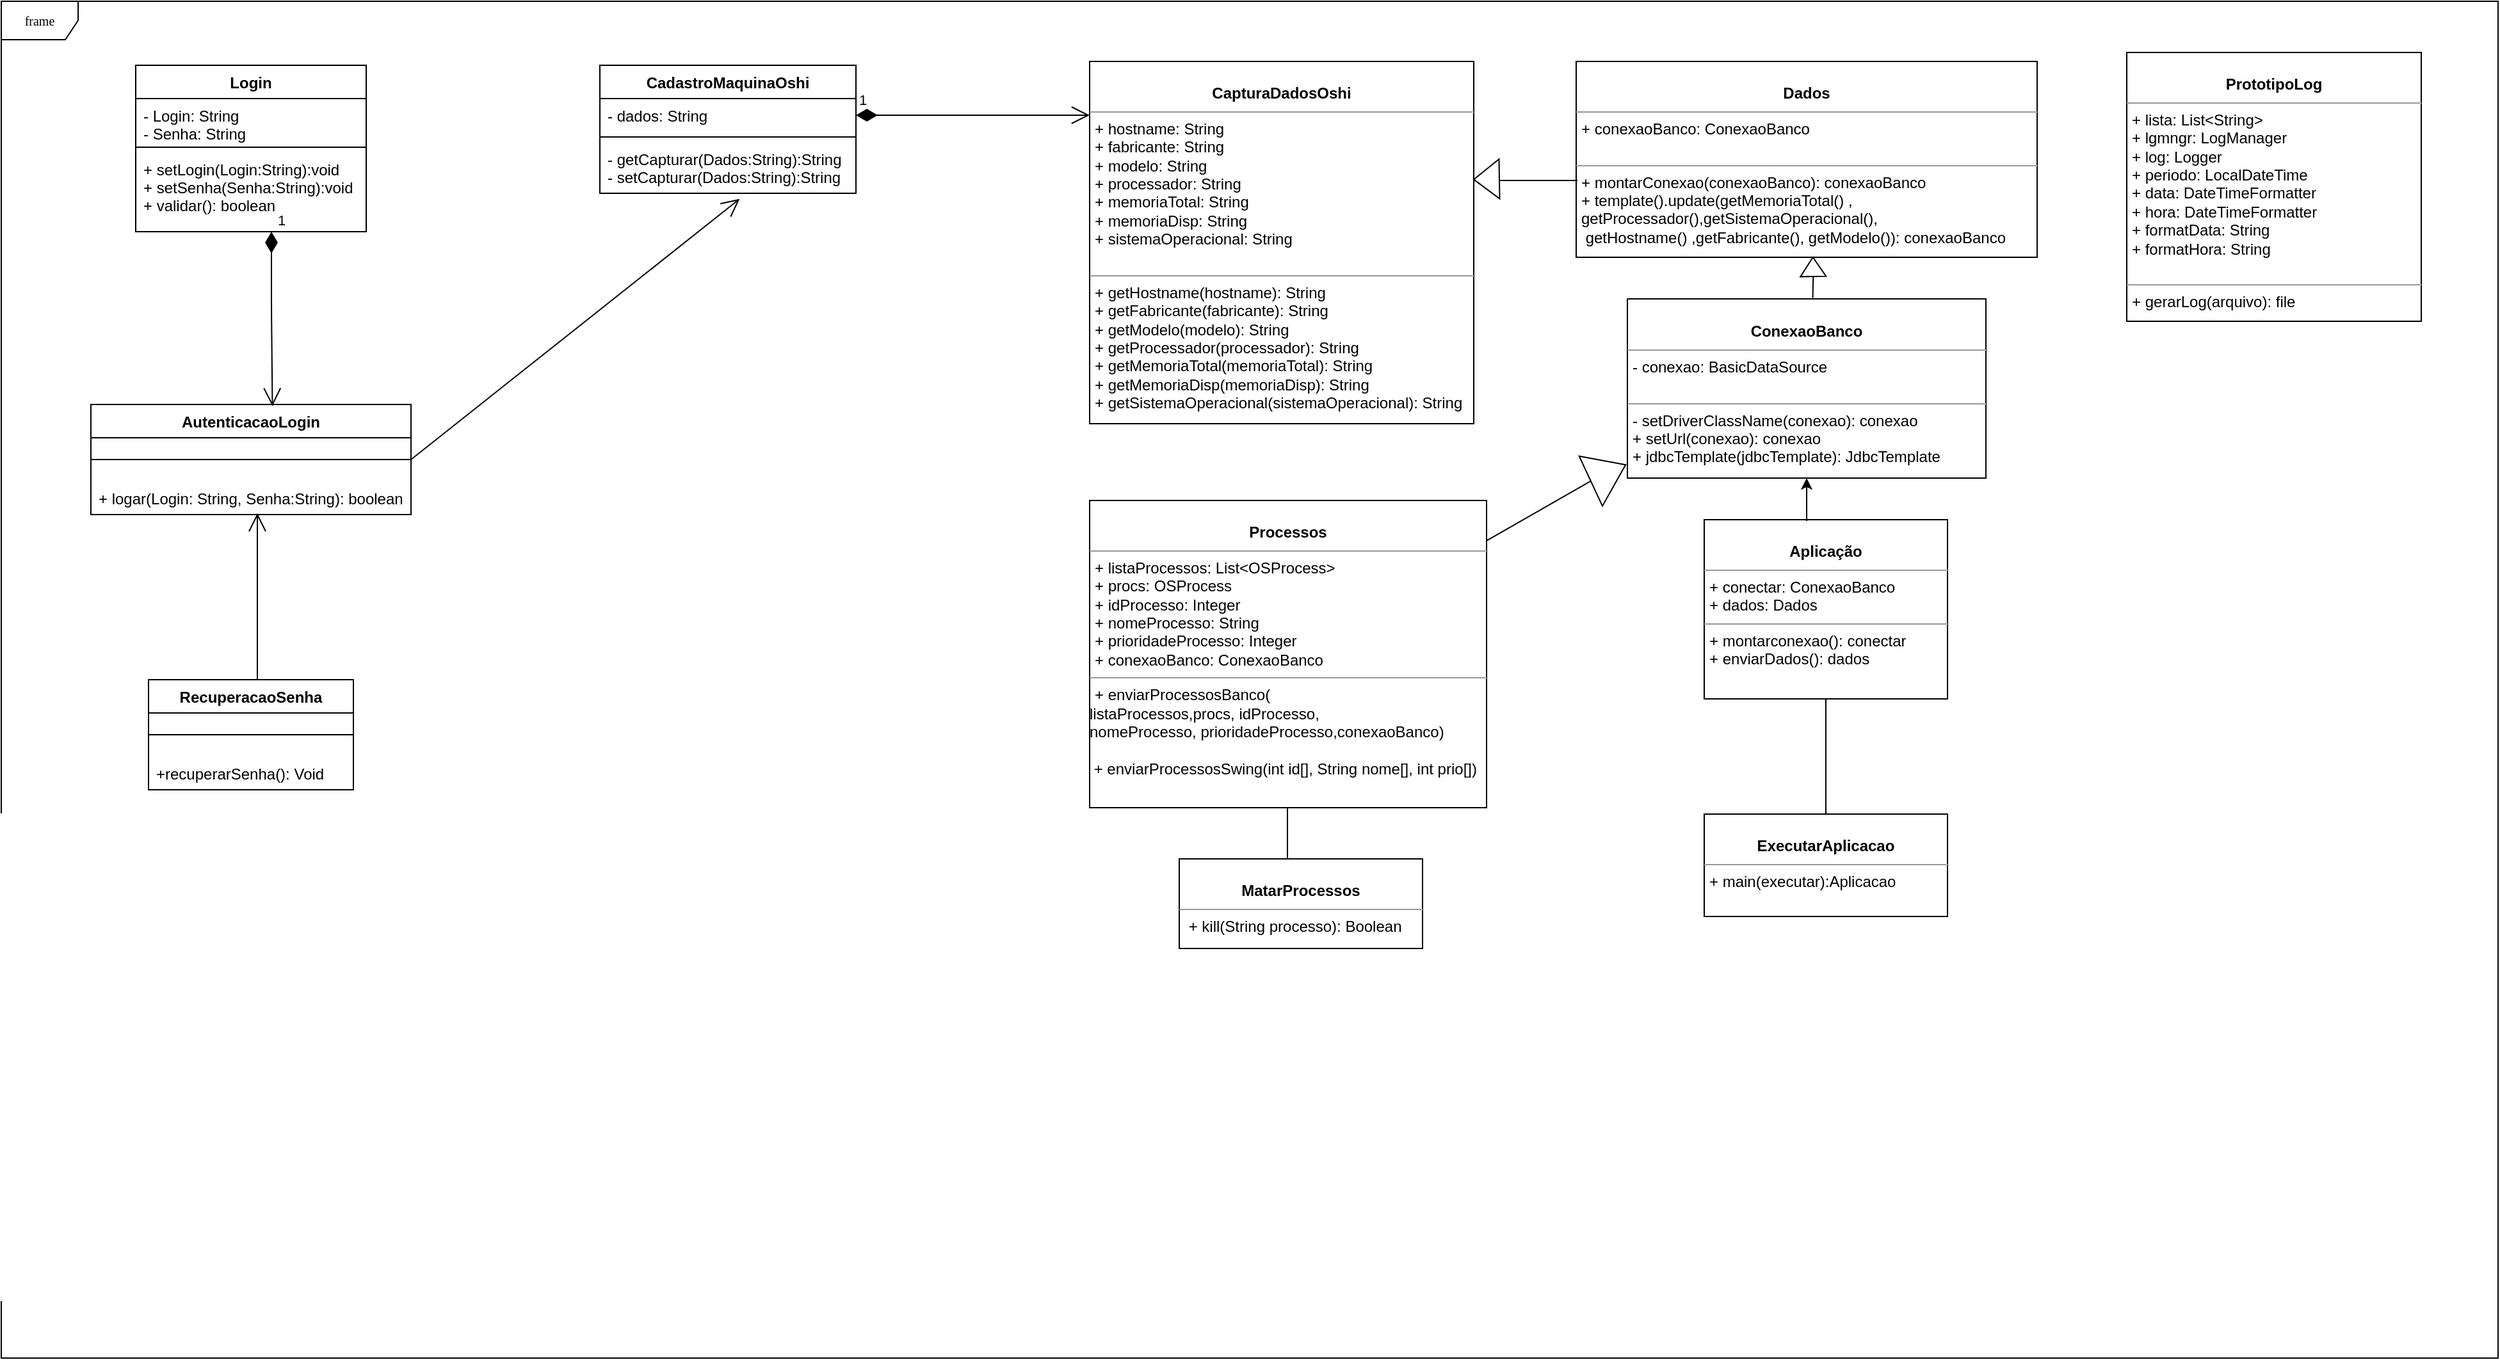 <mxfile version="12.2.6" type="device" pages="1"><diagram name="Page-1" id="c4acf3e9-155e-7222-9cf6-157b1a14988f"><mxGraphModel dx="2306" dy="741" grid="1" gridSize="10" guides="1" tooltips="1" connect="1" arrows="1" fold="1" page="1" pageScale="1" pageWidth="850" pageHeight="1100" background="#ffffff" math="0" shadow="0"><root><mxCell id="0"/><mxCell id="1" parent="0"/><mxCell id="17acba5748e5396b-1" value="frame" style="shape=umlFrame;whiteSpace=wrap;html=1;rounded=0;shadow=0;comic=0;labelBackgroundColor=none;strokeWidth=1;fontFamily=Verdana;fontSize=10;align=center;" parent="1" vertex="1"><mxGeometry x="-790" y="40" width="1950" height="1060" as="geometry"/></mxCell><mxCell id="5d2195bd80daf111-9" value="&lt;p style=&quot;margin: 0px ; margin-top: 4px ; text-align: center&quot;&gt;&lt;br&gt;&lt;b&gt;MatarProcessos&lt;/b&gt;&lt;/p&gt;&lt;hr size=&quot;1&quot;&gt;&lt;p style=&quot;margin: 0px ; margin-left: 4px&quot;&gt;&lt;/p&gt;&lt;p style=&quot;margin: 0px ; margin-left: 4px&quot;&gt;&amp;nbsp;+ kill(String processo): Boolean&lt;br&gt;&lt;br&gt;&lt;/p&gt;" style="verticalAlign=top;align=left;overflow=fill;fontSize=12;fontFamily=Helvetica;html=1;rounded=0;shadow=0;comic=0;labelBackgroundColor=none;strokeWidth=1" parent="1" vertex="1"><mxGeometry x="130" y="710" width="190" height="70" as="geometry"/></mxCell><mxCell id="5d2195bd80daf111-10" value="&lt;p style=&quot;margin: 0px ; margin-top: 4px ; text-align: center&quot;&gt;&lt;br&gt;&lt;b&gt;Dados&lt;/b&gt;&lt;/p&gt;&lt;hr size=&quot;1&quot;&gt;&lt;p style=&quot;margin: 0px ; margin-left: 4px&quot;&gt;+ conexaoBanco: ConexaoBanco&lt;br&gt;&lt;br&gt;&lt;/p&gt;&lt;hr size=&quot;1&quot;&gt;&lt;p style=&quot;margin: 0px ; margin-left: 4px&quot;&gt;+ montarConexao(conexaoBanco): conexaoBanco&lt;br&gt;+ template().update(&lt;span&gt;getMemoriaTotal() ,&lt;/span&gt;&lt;/p&gt;&lt;p style=&quot;margin: 0px ; margin-left: 4px&quot;&gt;&lt;span&gt;getProcessador(),getSistemaOperacional(),&amp;nbsp;&lt;/span&gt;&lt;/p&gt;&lt;p style=&quot;margin: 0px ; margin-left: 4px&quot;&gt;&lt;span&gt;&amp;nbsp;getHostname() ,getFabricante(), getModelo()&lt;/span&gt;): conexaoBanco&amp;nbsp;&lt;/p&gt;" style="verticalAlign=top;align=left;overflow=fill;fontSize=12;fontFamily=Helvetica;html=1;rounded=0;shadow=0;comic=0;labelBackgroundColor=none;strokeWidth=1" parent="1" vertex="1"><mxGeometry x="440" y="87" width="360" height="153" as="geometry"/></mxCell><mxCell id="5d2195bd80daf111-11" value="&lt;p style=&quot;margin: 0px ; margin-top: 4px ; text-align: center&quot;&gt;&lt;br&gt;&lt;b&gt;Processos&lt;/b&gt;&lt;/p&gt;&lt;hr size=&quot;1&quot;&gt;&lt;p style=&quot;margin: 0px ; margin-left: 4px&quot;&gt;+ listaProcessos: List&amp;lt;OSProcess&amp;gt;&lt;br&gt;+ procs: OSProcess&lt;/p&gt;&lt;p style=&quot;margin: 0px ; margin-left: 4px&quot;&gt;+ idProcesso: Integer&lt;/p&gt;&lt;p style=&quot;margin: 0px ; margin-left: 4px&quot;&gt;+ nomeProcesso: String&lt;/p&gt;&lt;p style=&quot;margin: 0px ; margin-left: 4px&quot;&gt;+ prioridadeProcesso: Integer&lt;/p&gt;&lt;p style=&quot;margin: 0px ; margin-left: 4px&quot;&gt;+ conexaoBanco: ConexaoBanco&lt;/p&gt;&lt;hr size=&quot;1&quot;&gt;&lt;p style=&quot;margin: 0px ; margin-left: 4px&quot;&gt;+ enviarProcessosBanco(&lt;/p&gt;listaProcessos,procs, idProcesso,&lt;br&gt;nomeProcesso, prioridadeProcesso,conexaoBanco)&lt;br&gt;&lt;span&gt;&lt;br&gt;&amp;nbsp;&lt;/span&gt;&lt;span&gt;+ enviarProcessosSwing(&lt;/span&gt;int id[], String nome[], int prio[])" style="verticalAlign=top;align=left;overflow=fill;fontSize=12;fontFamily=Helvetica;html=1;rounded=0;shadow=0;comic=0;labelBackgroundColor=none;strokeWidth=1" parent="1" vertex="1"><mxGeometry x="60" y="430" width="310" height="240" as="geometry"/></mxCell><mxCell id="5d2195bd80daf111-12" value="&lt;p style=&quot;margin: 0px ; margin-top: 4px ; text-align: center&quot;&gt;&lt;br&gt;&lt;b&gt;ExecutarAplicacao&lt;/b&gt;&lt;/p&gt;&lt;hr size=&quot;1&quot;&gt;&lt;p style=&quot;margin: 0px ; margin-left: 4px&quot;&gt;&lt;span&gt;+ main(executar):Aplicacao&lt;/span&gt;&lt;br&gt;&lt;/p&gt;&lt;p style=&quot;margin: 0px ; margin-left: 4px&quot;&gt;&lt;br&gt;&lt;/p&gt;" style="verticalAlign=top;align=left;overflow=fill;fontSize=12;fontFamily=Helvetica;html=1;rounded=0;shadow=0;comic=0;labelBackgroundColor=none;strokeWidth=1" parent="1" vertex="1"><mxGeometry x="540" y="675" width="190" height="80" as="geometry"/></mxCell><mxCell id="5d2195bd80daf111-15" value="&lt;p style=&quot;margin: 0px ; margin-top: 4px ; text-align: center&quot;&gt;&lt;br&gt;&lt;b&gt;Aplicação&lt;/b&gt;&lt;/p&gt;&lt;hr size=&quot;1&quot;&gt;&lt;p style=&quot;margin: 0px ; margin-left: 4px&quot;&gt;+ conectar: ConexaoBanco&lt;/p&gt;&lt;p style=&quot;margin: 0px ; margin-left: 4px&quot;&gt;+ dados: Dados&lt;/p&gt;&lt;hr size=&quot;1&quot;&gt;&lt;p style=&quot;margin: 0px ; margin-left: 4px&quot;&gt;+ montarconexao(): conectar&lt;br&gt;+ enviarDados(): dados&lt;/p&gt;" style="verticalAlign=top;align=left;overflow=fill;fontSize=12;fontFamily=Helvetica;html=1;rounded=0;shadow=0;comic=0;labelBackgroundColor=none;strokeWidth=1" parent="1" vertex="1"><mxGeometry x="540" y="445" width="190" height="140" as="geometry"/></mxCell><mxCell id="5d2195bd80daf111-18" value="&lt;p style=&quot;margin: 0px ; margin-top: 4px ; text-align: center&quot;&gt;&lt;br&gt;&lt;b&gt;CapturaDadosOshi&lt;/b&gt;&lt;br&gt;&lt;/p&gt;&lt;hr size=&quot;1&quot;&gt;&lt;p style=&quot;margin: 0px ; margin-left: 4px&quot;&gt;+ hostname: String&lt;br&gt;+ fabricante: String&lt;/p&gt;&lt;p style=&quot;margin: 0px ; margin-left: 4px&quot;&gt;+ modelo: String&lt;/p&gt;&lt;p style=&quot;margin: 0px ; margin-left: 4px&quot;&gt;+ processador: String&lt;/p&gt;&lt;p style=&quot;margin: 0px ; margin-left: 4px&quot;&gt;+ memoriaTotal: String&lt;/p&gt;&lt;p style=&quot;margin: 0px ; margin-left: 4px&quot;&gt;+ memoriaDisp: String&lt;/p&gt;&lt;p style=&quot;margin: 0px ; margin-left: 4px&quot;&gt;+ sistemaOperacional: String&lt;/p&gt;&lt;p style=&quot;margin: 0px ; margin-left: 4px&quot;&gt;&lt;br&gt;&lt;/p&gt;&lt;hr size=&quot;1&quot;&gt;&lt;p style=&quot;margin: 0px ; margin-left: 4px&quot;&gt;+ getHostname(hostname): String&lt;br&gt;+ getFabricante(fabricante): String&lt;/p&gt;&lt;p style=&quot;margin: 0px ; margin-left: 4px&quot;&gt;+ getModelo(modelo): String&lt;/p&gt;&lt;p style=&quot;margin: 0px ; margin-left: 4px&quot;&gt;+ getProcessador(processador): String&lt;/p&gt;&lt;p style=&quot;margin: 0px ; margin-left: 4px&quot;&gt;+ getMemoriaTotal(memoriaTotal): String&lt;/p&gt;&lt;p style=&quot;margin: 0px ; margin-left: 4px&quot;&gt;+ getMemoriaDisp(memoriaDisp): String&lt;/p&gt;&lt;p style=&quot;margin: 0px ; margin-left: 4px&quot;&gt;+ getSistemaOperacional(sistemaOperacional): String&lt;/p&gt;&lt;p style=&quot;margin: 0px ; margin-left: 4px&quot;&gt;&lt;br&gt;&lt;/p&gt;" style="verticalAlign=top;align=left;overflow=fill;fontSize=12;fontFamily=Helvetica;html=1;rounded=0;shadow=0;comic=0;labelBackgroundColor=none;strokeWidth=1" parent="1" vertex="1"><mxGeometry x="60" y="87" width="300" height="283" as="geometry"/></mxCell><mxCell id="5d2195bd80daf111-20" value="&lt;p style=&quot;margin: 4px 0px 0px ; text-align: center&quot;&gt;&lt;br&gt;&lt;b&gt;ConexaoBanco&lt;/b&gt;&lt;/p&gt;&lt;hr size=&quot;1&quot;&gt;&lt;p style=&quot;margin: 0px ; margin-left: 4px&quot;&gt;- conexao: BasicDataSource&lt;br&gt;&lt;br&gt;&lt;/p&gt;&lt;hr size=&quot;1&quot;&gt;&lt;p style=&quot;margin: 0px ; margin-left: 4px&quot;&gt;- setDriverClassName(conexao): conexao&lt;br&gt;+ setUrl(conexao): conexao&lt;/p&gt;&lt;p style=&quot;margin: 0px ; margin-left: 4px&quot;&gt;+ jdbcTemplate(jdbcTemplate):&amp;nbsp;JdbcTemplate&lt;br&gt;&lt;/p&gt;&lt;p style=&quot;margin: 0px ; margin-left: 4px&quot;&gt;&lt;br&gt;&lt;/p&gt;" style="verticalAlign=top;align=left;overflow=fill;fontSize=12;fontFamily=Helvetica;html=1;rounded=0;shadow=0;comic=0;labelBackgroundColor=none;strokeWidth=1" parent="1" vertex="1"><mxGeometry x="480" y="272.5" width="280" height="140" as="geometry"/></mxCell><mxCell id="9Spw94Rw9v2m2hWZy6YT-2" value="" style="endArrow=none;html=1;entryX=0.003;entryY=0.608;entryDx=0;entryDy=0;entryPerimeter=0;" parent="1" target="5d2195bd80daf111-10" edge="1"><mxGeometry width="50" height="50" relative="1" as="geometry"><mxPoint x="362" y="180" as="sourcePoint"/><mxPoint x="425" y="138.5" as="targetPoint"/></mxGeometry></mxCell><mxCell id="9Spw94Rw9v2m2hWZy6YT-3" value="" style="triangle;whiteSpace=wrap;html=1;rotation=179;" parent="1" vertex="1"><mxGeometry x="360" y="163.5" width="20" height="31" as="geometry"/></mxCell><mxCell id="9Spw94Rw9v2m2hWZy6YT-4" value="&lt;p style=&quot;margin: 0px ; margin-top: 4px ; text-align: center&quot;&gt;&lt;br&gt;&lt;b&gt;PrototipoLog&lt;/b&gt;&lt;/p&gt;&lt;hr size=&quot;1&quot;&gt;&lt;p style=&quot;margin: 0px ; margin-left: 4px&quot;&gt;+ lista: List&amp;lt;String&amp;gt;&lt;/p&gt;&lt;p style=&quot;margin: 0px ; margin-left: 4px&quot;&gt;+ lgmngr: LogManager&lt;/p&gt;&lt;p style=&quot;margin: 0px ; margin-left: 4px&quot;&gt;+&amp;nbsp;log:&amp;nbsp;Logger&lt;/p&gt;&lt;p style=&quot;margin: 0px ; margin-left: 4px&quot;&gt;+&amp;nbsp;periodo:&amp;nbsp;LocalDateTime&lt;/p&gt;&lt;p style=&quot;margin: 0px ; margin-left: 4px&quot;&gt;+&amp;nbsp;data:&amp;nbsp;DateTimeFormatter&lt;/p&gt;&lt;p style=&quot;margin: 0px ; margin-left: 4px&quot;&gt;+&amp;nbsp;hora: DateTimeFormatter&lt;/p&gt;&lt;p style=&quot;margin: 0px ; margin-left: 4px&quot;&gt;+&amp;nbsp;formatData:&amp;nbsp;String&lt;/p&gt;&lt;p style=&quot;margin: 0px ; margin-left: 4px&quot;&gt;+&amp;nbsp;formatHora:&amp;nbsp;String&lt;/p&gt;&lt;p style=&quot;margin: 0px ; margin-left: 4px&quot;&gt;&lt;br&gt;&lt;/p&gt;&lt;hr size=&quot;1&quot;&gt;&lt;p style=&quot;margin: 0px ; margin-left: 4px&quot;&gt;+&amp;nbsp;gerarLog(arquivo): file&lt;/p&gt;" style="verticalAlign=top;align=left;overflow=fill;fontSize=12;fontFamily=Helvetica;html=1;rounded=0;shadow=0;comic=0;labelBackgroundColor=none;strokeWidth=1" parent="1" vertex="1"><mxGeometry x="870" y="80" width="230" height="210" as="geometry"/></mxCell><mxCell id="9Spw94Rw9v2m2hWZy6YT-5" value="" style="endArrow=none;html=1;entryX=0.5;entryY=1;entryDx=0;entryDy=0;" parent="1" source="5d2195bd80daf111-12" target="5d2195bd80daf111-15" edge="1"><mxGeometry width="50" height="50" relative="1" as="geometry"><mxPoint x="590" y="635" as="sourcePoint"/><mxPoint x="640" y="585" as="targetPoint"/></mxGeometry></mxCell><mxCell id="D9-pbI1AmcY0DBo-sSIB-1" value="" style="endArrow=none;html=1;" parent="1" edge="1"><mxGeometry width="50" height="50" relative="1" as="geometry"><mxPoint x="214.5" y="710" as="sourcePoint"/><mxPoint x="214.5" y="670" as="targetPoint"/></mxGeometry></mxCell><mxCell id="D9-pbI1AmcY0DBo-sSIB-3" value="" style="triangle;whiteSpace=wrap;html=1;rotation=155;direction=west;" parent="1" vertex="1"><mxGeometry x="450" y="387" width="30" height="43" as="geometry"/></mxCell><mxCell id="D9-pbI1AmcY0DBo-sSIB-5" value="" style="endArrow=none;html=1;entryX=0;entryY=0.5;entryDx=0;entryDy=0;" parent="1" source="5d2195bd80daf111-11" target="D9-pbI1AmcY0DBo-sSIB-3" edge="1"><mxGeometry width="50" height="50" relative="1" as="geometry"><mxPoint x="410" y="450" as="sourcePoint"/><mxPoint x="460" y="400" as="targetPoint"/></mxGeometry></mxCell><mxCell id="D9-pbI1AmcY0DBo-sSIB-6" value="" style="endArrow=classic;html=1;entryX=0.5;entryY=1;entryDx=0;entryDy=0;" parent="1" target="5d2195bd80daf111-20" edge="1"><mxGeometry width="50" height="50" relative="1" as="geometry"><mxPoint x="620" y="446" as="sourcePoint"/><mxPoint x="630" y="410" as="targetPoint"/></mxGeometry></mxCell><mxCell id="D9-pbI1AmcY0DBo-sSIB-7" value="" style="triangle;whiteSpace=wrap;html=1;rotation=179;direction=south;" parent="1" vertex="1"><mxGeometry x="615" y="240" width="20" height="15" as="geometry"/></mxCell><mxCell id="D9-pbI1AmcY0DBo-sSIB-8" value="" style="endArrow=none;html=1;entryX=0;entryY=0.5;entryDx=0;entryDy=0;exitX=0.517;exitY=-0.005;exitDx=0;exitDy=0;exitPerimeter=0;" parent="1" source="5d2195bd80daf111-20" target="D9-pbI1AmcY0DBo-sSIB-7" edge="1"><mxGeometry width="50" height="50" relative="1" as="geometry"><mxPoint x="625" y="270" as="sourcePoint"/><mxPoint x="635.08" y="256.024" as="targetPoint"/></mxGeometry></mxCell><mxCell id="qXNHQBc39LetpcZbvnev-1" value="Login" style="swimlane;fontStyle=1;align=center;verticalAlign=top;childLayout=stackLayout;horizontal=1;startSize=26;horizontalStack=0;resizeParent=1;resizeParentMax=0;resizeLast=0;collapsible=1;marginBottom=0;" vertex="1" parent="1"><mxGeometry x="-685" y="90" width="180" height="130" as="geometry"/></mxCell><mxCell id="qXNHQBc39LetpcZbvnev-2" value="- Login: String &#10;- Senha: String " style="text;strokeColor=none;fillColor=none;align=left;verticalAlign=top;spacingLeft=4;spacingRight=4;overflow=hidden;rotatable=0;points=[[0,0.5],[1,0.5]];portConstraint=eastwest;" vertex="1" parent="qXNHQBc39LetpcZbvnev-1"><mxGeometry y="26" width="180" height="34" as="geometry"/></mxCell><mxCell id="qXNHQBc39LetpcZbvnev-3" value="" style="line;strokeWidth=1;fillColor=none;align=left;verticalAlign=middle;spacingTop=-1;spacingLeft=3;spacingRight=3;rotatable=0;labelPosition=right;points=[];portConstraint=eastwest;" vertex="1" parent="qXNHQBc39LetpcZbvnev-1"><mxGeometry y="60" width="180" height="8" as="geometry"/></mxCell><mxCell id="qXNHQBc39LetpcZbvnev-4" value="+ setLogin(Login:String):void&#10;+ setSenha(Senha:String):void&#10;+ validar(): boolean" style="text;strokeColor=none;fillColor=none;align=left;verticalAlign=top;spacingLeft=4;spacingRight=4;overflow=hidden;rotatable=0;points=[[0,0.5],[1,0.5]];portConstraint=eastwest;" vertex="1" parent="qXNHQBc39LetpcZbvnev-1"><mxGeometry y="68" width="180" height="62" as="geometry"/></mxCell><mxCell id="qXNHQBc39LetpcZbvnev-5" value="AutenticacaoLogin" style="swimlane;fontStyle=1;align=center;verticalAlign=top;childLayout=stackLayout;horizontal=1;startSize=26;horizontalStack=0;resizeParent=1;resizeParentMax=0;resizeLast=0;collapsible=1;marginBottom=0;" vertex="1" parent="1"><mxGeometry x="-720" y="355" width="250" height="86" as="geometry"/></mxCell><mxCell id="qXNHQBc39LetpcZbvnev-7" value="" style="line;strokeWidth=1;fillColor=none;align=left;verticalAlign=middle;spacingTop=-1;spacingLeft=3;spacingRight=3;rotatable=0;labelPosition=right;points=[];portConstraint=eastwest;" vertex="1" parent="qXNHQBc39LetpcZbvnev-5"><mxGeometry y="26" width="250" height="34" as="geometry"/></mxCell><mxCell id="qXNHQBc39LetpcZbvnev-8" value="+ logar(Login: String, Senha:String): boolean&#10;" style="text;strokeColor=none;fillColor=none;align=left;verticalAlign=top;spacingLeft=4;spacingRight=4;overflow=hidden;rotatable=0;points=[[0,0.5],[1,0.5]];portConstraint=eastwest;" vertex="1" parent="qXNHQBc39LetpcZbvnev-5"><mxGeometry y="60" width="250" height="26" as="geometry"/></mxCell><mxCell id="qXNHQBc39LetpcZbvnev-9" value="RecuperacaoSenha" style="swimlane;fontStyle=1;align=center;verticalAlign=top;childLayout=stackLayout;horizontal=1;startSize=26;horizontalStack=0;resizeParent=1;resizeParentMax=0;resizeLast=0;collapsible=1;marginBottom=0;" vertex="1" parent="1"><mxGeometry x="-675" y="570" width="160" height="86" as="geometry"/></mxCell><mxCell id="qXNHQBc39LetpcZbvnev-11" value="" style="line;strokeWidth=1;fillColor=none;align=left;verticalAlign=middle;spacingTop=-1;spacingLeft=3;spacingRight=3;rotatable=0;labelPosition=right;points=[];portConstraint=eastwest;" vertex="1" parent="qXNHQBc39LetpcZbvnev-9"><mxGeometry y="26" width="160" height="34" as="geometry"/></mxCell><mxCell id="qXNHQBc39LetpcZbvnev-12" value="+recuperarSenha(): Void" style="text;strokeColor=none;fillColor=none;align=left;verticalAlign=top;spacingLeft=4;spacingRight=4;overflow=hidden;rotatable=0;points=[[0,0.5],[1,0.5]];portConstraint=eastwest;" vertex="1" parent="qXNHQBc39LetpcZbvnev-9"><mxGeometry y="60" width="160" height="26" as="geometry"/></mxCell><mxCell id="qXNHQBc39LetpcZbvnev-13" value="CadastroMaquinaOshi" style="swimlane;fontStyle=1;align=center;verticalAlign=top;childLayout=stackLayout;horizontal=1;startSize=26;horizontalStack=0;resizeParent=1;resizeParentMax=0;resizeLast=0;collapsible=1;marginBottom=0;" vertex="1" parent="1"><mxGeometry x="-322.5" y="90" width="200" height="100" as="geometry"/></mxCell><mxCell id="qXNHQBc39LetpcZbvnev-14" value="- dados: String" style="text;strokeColor=none;fillColor=none;align=left;verticalAlign=top;spacingLeft=4;spacingRight=4;overflow=hidden;rotatable=0;points=[[0,0.5],[1,0.5]];portConstraint=eastwest;" vertex="1" parent="qXNHQBc39LetpcZbvnev-13"><mxGeometry y="26" width="200" height="26" as="geometry"/></mxCell><mxCell id="qXNHQBc39LetpcZbvnev-15" value="" style="line;strokeWidth=1;fillColor=none;align=left;verticalAlign=middle;spacingTop=-1;spacingLeft=3;spacingRight=3;rotatable=0;labelPosition=right;points=[];portConstraint=eastwest;" vertex="1" parent="qXNHQBc39LetpcZbvnev-13"><mxGeometry y="52" width="200" height="8" as="geometry"/></mxCell><mxCell id="qXNHQBc39LetpcZbvnev-16" value="- getCapturar(Dados:String):String&#10;- setCapturar(Dados:String):String" style="text;strokeColor=none;fillColor=none;align=left;verticalAlign=top;spacingLeft=4;spacingRight=4;overflow=hidden;rotatable=0;points=[[0,0.5],[1,0.5]];portConstraint=eastwest;" vertex="1" parent="qXNHQBc39LetpcZbvnev-13"><mxGeometry y="60" width="200" height="40" as="geometry"/></mxCell><mxCell id="qXNHQBc39LetpcZbvnev-23" value="1" style="endArrow=open;html=1;endSize=12;startArrow=diamondThin;startSize=14;startFill=1;edgeStyle=orthogonalEdgeStyle;align=left;verticalAlign=bottom;entryX=0.567;entryY=0.015;entryDx=0;entryDy=0;entryPerimeter=0;" edge="1" parent="1" target="qXNHQBc39LetpcZbvnev-5"><mxGeometry x="-1" y="3" relative="1" as="geometry"><mxPoint x="-579" y="220" as="sourcePoint"/><mxPoint x="-589.5" y="340" as="targetPoint"/><Array as="points"><mxPoint x="-579" y="280"/><mxPoint x="-579" y="280"/></Array></mxGeometry></mxCell><mxCell id="qXNHQBc39LetpcZbvnev-27" value="" style="endArrow=open;endFill=1;endSize=12;html=1;entryX=0.546;entryY=1.11;entryDx=0;entryDy=0;entryPerimeter=0;exitX=1;exitY=0.5;exitDx=0;exitDy=0;" edge="1" parent="1" source="qXNHQBc39LetpcZbvnev-5" target="qXNHQBc39LetpcZbvnev-16"><mxGeometry width="160" relative="1" as="geometry"><mxPoint x="-410" y="272" as="sourcePoint"/><mxPoint x="-222.5" y="272" as="targetPoint"/></mxGeometry></mxCell><mxCell id="qXNHQBc39LetpcZbvnev-29" value="1" style="endArrow=open;html=1;endSize=12;startArrow=diamondThin;startSize=14;startFill=1;edgeStyle=orthogonalEdgeStyle;align=left;verticalAlign=bottom;exitX=1;exitY=0.5;exitDx=0;exitDy=0;" edge="1" parent="1" source="qXNHQBc39LetpcZbvnev-14"><mxGeometry x="-1" y="3" relative="1" as="geometry"><mxPoint x="-100" y="110" as="sourcePoint"/><mxPoint x="60" y="129" as="targetPoint"/></mxGeometry></mxCell><mxCell id="qXNHQBc39LetpcZbvnev-30" value="" style="endArrow=open;endFill=1;endSize=12;html=1;" edge="1" parent="1"><mxGeometry width="160" relative="1" as="geometry"><mxPoint x="-590" y="570" as="sourcePoint"/><mxPoint x="-590" y="440" as="targetPoint"/></mxGeometry></mxCell></root></mxGraphModel></diagram></mxfile>